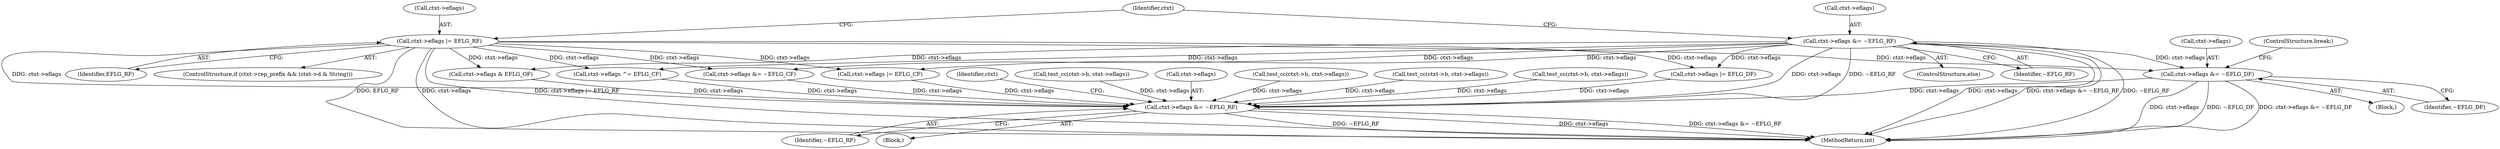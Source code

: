 digraph "0_linux_234f3ce485d54017f15cf5e0699cff4100121601_8@pointer" {
"1000973" [label="(Call,ctxt->eflags &= ~EFLG_DF)"];
"1000699" [label="(Call,ctxt->eflags &= ~EFLG_RF)"];
"1000693" [label="(Call,ctxt->eflags |= EFLG_RF)"];
"1001181" [label="(Call,ctxt->eflags &= ~EFLG_RF)"];
"1001188" [label="(Identifier,ctxt)"];
"1001474" [label="(MethodReturn,int)"];
"1000789" [label="(Call,test_cc(ctxt->b, ctxt->eflags))"];
"1000699" [label="(Call,ctxt->eflags &= ~EFLG_RF)"];
"1001182" [label="(Call,ctxt->eflags)"];
"1000959" [label="(Call,ctxt->eflags &= ~EFLG_CF)"];
"1000973" [label="(Call,ctxt->eflags &= ~EFLG_DF)"];
"1000693" [label="(Call,ctxt->eflags |= EFLG_RF)"];
"1000974" [label="(Call,ctxt->eflags)"];
"1000980" [label="(Call,ctxt->eflags |= EFLG_DF)"];
"1000919" [label="(Call,ctxt->eflags & EFLG_OF)"];
"1001274" [label="(Call,test_cc(ctxt->b, ctxt->eflags))"];
"1001337" [label="(Call,test_cc(ctxt->b, ctxt->eflags))"];
"1001181" [label="(Call,ctxt->eflags &= ~EFLG_RF)"];
"1000764" [label="(Block,)"];
"1001315" [label="(Call,test_cc(ctxt->b, ctxt->eflags))"];
"1000697" [label="(Identifier,EFLG_RF)"];
"1001185" [label="(Identifier,~EFLG_RF)"];
"1000977" [label="(Identifier,~EFLG_DF)"];
"1000694" [label="(Call,ctxt->eflags)"];
"1000698" [label="(ControlStructure,else)"];
"1001098" [label="(Block,)"];
"1000978" [label="(ControlStructure,break;)"];
"1000703" [label="(Identifier,~EFLG_RF)"];
"1000706" [label="(Identifier,ctxt)"];
"1000952" [label="(Call,ctxt->eflags ^= EFLG_CF)"];
"1000966" [label="(Call,ctxt->eflags |= EFLG_CF)"];
"1000700" [label="(Call,ctxt->eflags)"];
"1000683" [label="(ControlStructure,if (ctxt->rep_prefix && (ctxt->d & String)))"];
"1000973" -> "1000764"  [label="AST: "];
"1000973" -> "1000977"  [label="CFG: "];
"1000974" -> "1000973"  [label="AST: "];
"1000977" -> "1000973"  [label="AST: "];
"1000978" -> "1000973"  [label="CFG: "];
"1000973" -> "1001474"  [label="DDG: ctxt->eflags"];
"1000973" -> "1001474"  [label="DDG: ~EFLG_DF"];
"1000973" -> "1001474"  [label="DDG: ctxt->eflags &= ~EFLG_DF"];
"1000699" -> "1000973"  [label="DDG: ctxt->eflags"];
"1000693" -> "1000973"  [label="DDG: ctxt->eflags"];
"1000973" -> "1001181"  [label="DDG: ctxt->eflags"];
"1000699" -> "1000698"  [label="AST: "];
"1000699" -> "1000703"  [label="CFG: "];
"1000700" -> "1000699"  [label="AST: "];
"1000703" -> "1000699"  [label="AST: "];
"1000706" -> "1000699"  [label="CFG: "];
"1000699" -> "1001474"  [label="DDG: ctxt->eflags"];
"1000699" -> "1001474"  [label="DDG: ctxt->eflags &= ~EFLG_RF"];
"1000699" -> "1001474"  [label="DDG: ~EFLG_RF"];
"1000699" -> "1000919"  [label="DDG: ctxt->eflags"];
"1000699" -> "1000952"  [label="DDG: ctxt->eflags"];
"1000699" -> "1000959"  [label="DDG: ctxt->eflags"];
"1000699" -> "1000966"  [label="DDG: ctxt->eflags"];
"1000699" -> "1000980"  [label="DDG: ctxt->eflags"];
"1000699" -> "1001181"  [label="DDG: ctxt->eflags"];
"1000699" -> "1001181"  [label="DDG: ~EFLG_RF"];
"1000693" -> "1000683"  [label="AST: "];
"1000693" -> "1000697"  [label="CFG: "];
"1000694" -> "1000693"  [label="AST: "];
"1000697" -> "1000693"  [label="AST: "];
"1000706" -> "1000693"  [label="CFG: "];
"1000693" -> "1001474"  [label="DDG: ctxt->eflags |= EFLG_RF"];
"1000693" -> "1001474"  [label="DDG: EFLG_RF"];
"1000693" -> "1001474"  [label="DDG: ctxt->eflags"];
"1000693" -> "1000919"  [label="DDG: ctxt->eflags"];
"1000693" -> "1000952"  [label="DDG: ctxt->eflags"];
"1000693" -> "1000959"  [label="DDG: ctxt->eflags"];
"1000693" -> "1000966"  [label="DDG: ctxt->eflags"];
"1000693" -> "1000980"  [label="DDG: ctxt->eflags"];
"1000693" -> "1001181"  [label="DDG: ctxt->eflags"];
"1001181" -> "1001098"  [label="AST: "];
"1001181" -> "1001185"  [label="CFG: "];
"1001182" -> "1001181"  [label="AST: "];
"1001185" -> "1001181"  [label="AST: "];
"1001188" -> "1001181"  [label="CFG: "];
"1001181" -> "1001474"  [label="DDG: ~EFLG_RF"];
"1001181" -> "1001474"  [label="DDG: ctxt->eflags"];
"1001181" -> "1001474"  [label="DDG: ctxt->eflags &= ~EFLG_RF"];
"1000919" -> "1001181"  [label="DDG: ctxt->eflags"];
"1000952" -> "1001181"  [label="DDG: ctxt->eflags"];
"1000966" -> "1001181"  [label="DDG: ctxt->eflags"];
"1001315" -> "1001181"  [label="DDG: ctxt->eflags"];
"1000959" -> "1001181"  [label="DDG: ctxt->eflags"];
"1001274" -> "1001181"  [label="DDG: ctxt->eflags"];
"1000789" -> "1001181"  [label="DDG: ctxt->eflags"];
"1000980" -> "1001181"  [label="DDG: ctxt->eflags"];
"1001337" -> "1001181"  [label="DDG: ctxt->eflags"];
}

